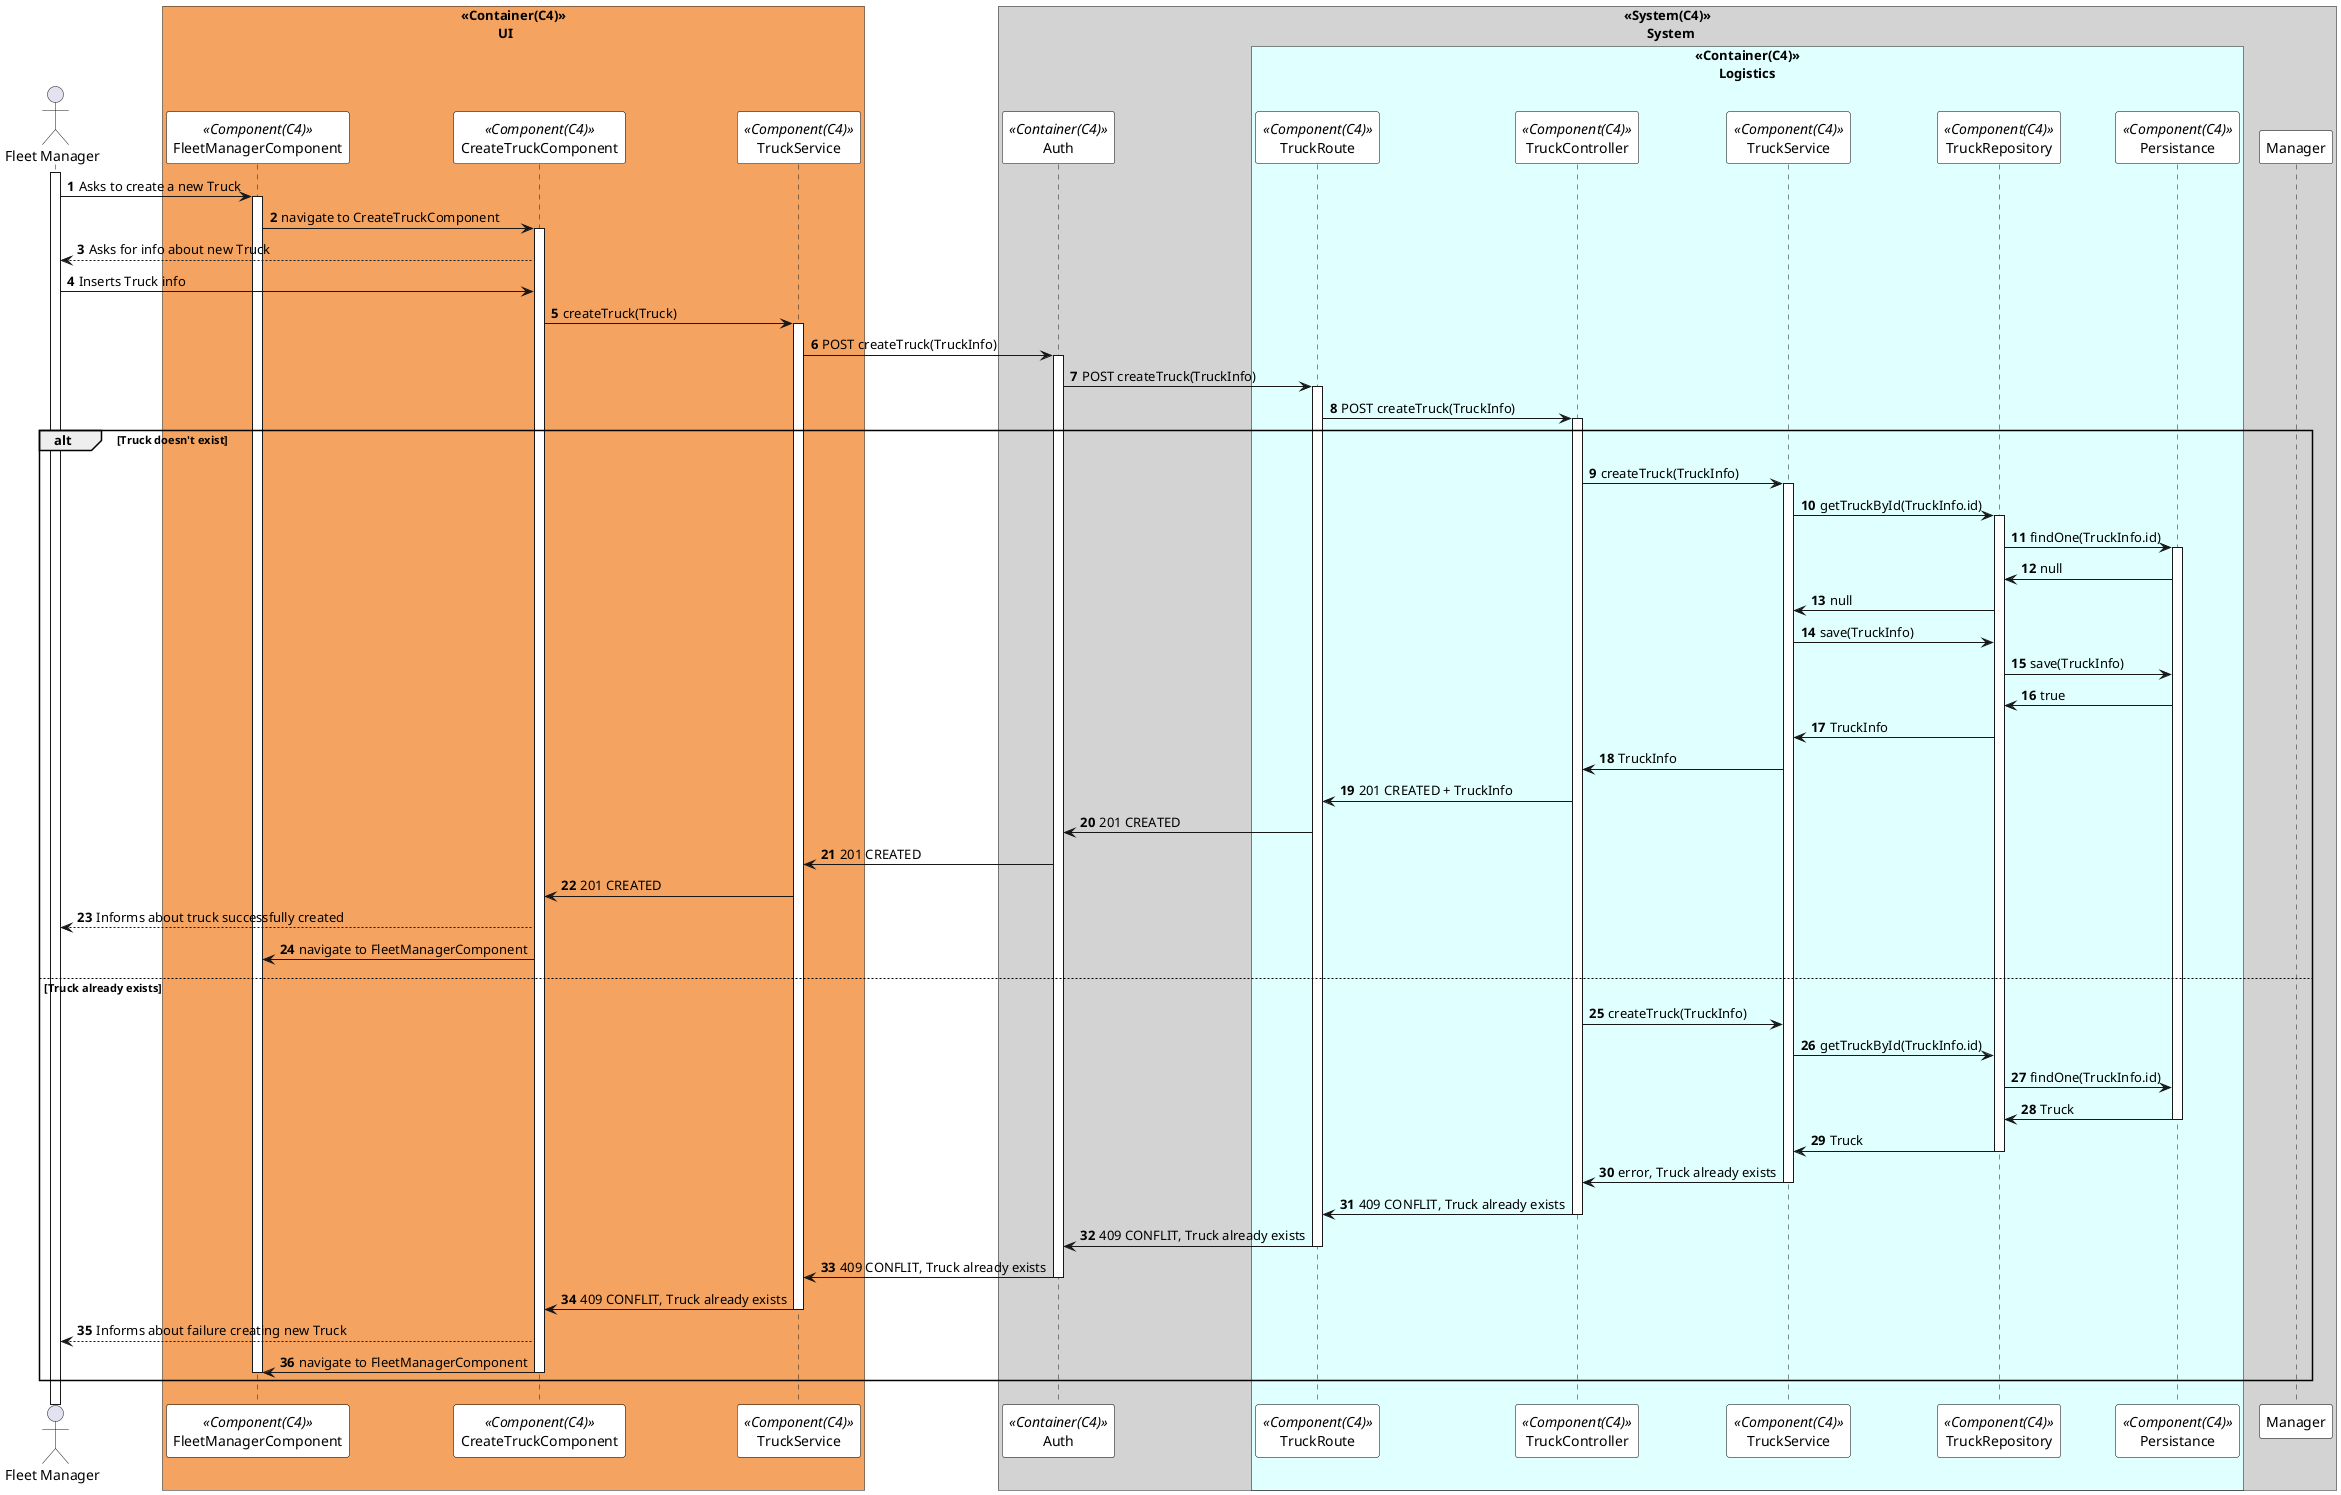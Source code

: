 @startuml createTruckSD

autonumber
!pragma teoz true

skinparam sequence {
ParticipantBorderColor black
ParticipantBackgroundColor white
}

actor "Fleet Manager" as manager

box "<<Container(C4)>>\n           UI" #SandyBrown
participant "FleetManagerComponent" as FleetManagerComponent <<Component(C4)>>
participant "CreateTruckComponent" as CreateTruckComponent <<Component(C4)>>
participant "TruckService" as TruckService <<Component(C4)>>
end box

box "<<System(C4)>>\n       System" #LightGray
participant Auth as  Auth <<Container(C4)>>
box "<<Container(C4)>>\n       Logistics" #LightCyan
participant TruckRoute as Route <<Component(C4)>>
participant TruckController as Controller <<Component(C4)>>
participant TruckService as Service <<Component(C4)>>
participant TruckRepository as Repository <<Component(C4)>>
participant Persistance as Persistance <<Component(C4)>>
end box



activate manager

manager -> FleetManagerComponent: Asks to create a new Truck
activate FleetManagerComponent
FleetManagerComponent -> CreateTruckComponent: navigate to CreateTruckComponent
activate CreateTruckComponent
CreateTruckComponent --> manager: Asks for info about new Truck

manager ->CreateTruckComponent: Inserts Truck info

CreateTruckComponent -> TruckService: createTruck(Truck)
activate TruckService
TruckService -> Auth: POST createTruck(TruckInfo)

activate Auth

Auth -> Route: POST createTruck(TruckInfo)
activate Route
Route -> Controller :POST createTruck(TruckInfo)
activate Controller

alt Truck doesn't exist 

Controller -> Service: createTruck(TruckInfo)
activate Service

Service -> Repository: getTruckById(TruckInfo.id)
activate Repository

Repository -> Persistance: findOne(TruckInfo.id)
activate Persistance
Persistance -> Repository: null
Repository->Service: null

Service -> Repository: save(TruckInfo)
Repository -> Persistance:save(TruckInfo)
Persistance->Repository: true
Repository->Service: TruckInfo
Service->Controller: TruckInfo
Controller->Route: 201 CREATED + TruckInfo
Route->Auth: 201 CREATED
Auth->TruckService: 201 CREATED
TruckService->CreateTruckComponent: 201 CREATED

CreateTruckComponent-->manager: Informs about truck successfully created
CreateTruckComponent->FleetManagerComponent: navigate to FleetManagerComponent



else Truck already exists

Controller -> Service: createTruck(TruckInfo)


Service -> Repository: getTruckById(TruckInfo.id)


Repository -> Persistance: findOne(TruckInfo.id)
Persistance-> Repository: Truck
deactivate Persistance
Repository->Service: Truck
deactivate Repository
Service->Controller: error, Truck already exists
deactivate Service
Controller->Route: 409 CONFLIT, Truck already exists
deactivate Controller
Route->Auth: 409 CONFLIT, Truck already exists
deactivate Route
Auth->TruckService: 409 CONFLIT, Truck already exists
deactivate Auth

TruckService->CreateTruckComponent: 409 CONFLIT, Truck already exists
deactivate TruckService
CreateTruckComponent-->manager: Informs about failure creating new Truck
CreateTruckComponent->FleetManagerComponent: navigate to FleetManagerComponent
deactivate FleetManagerComponent
deactivate CreateTruckComponent
deactivate Manager
@enduml